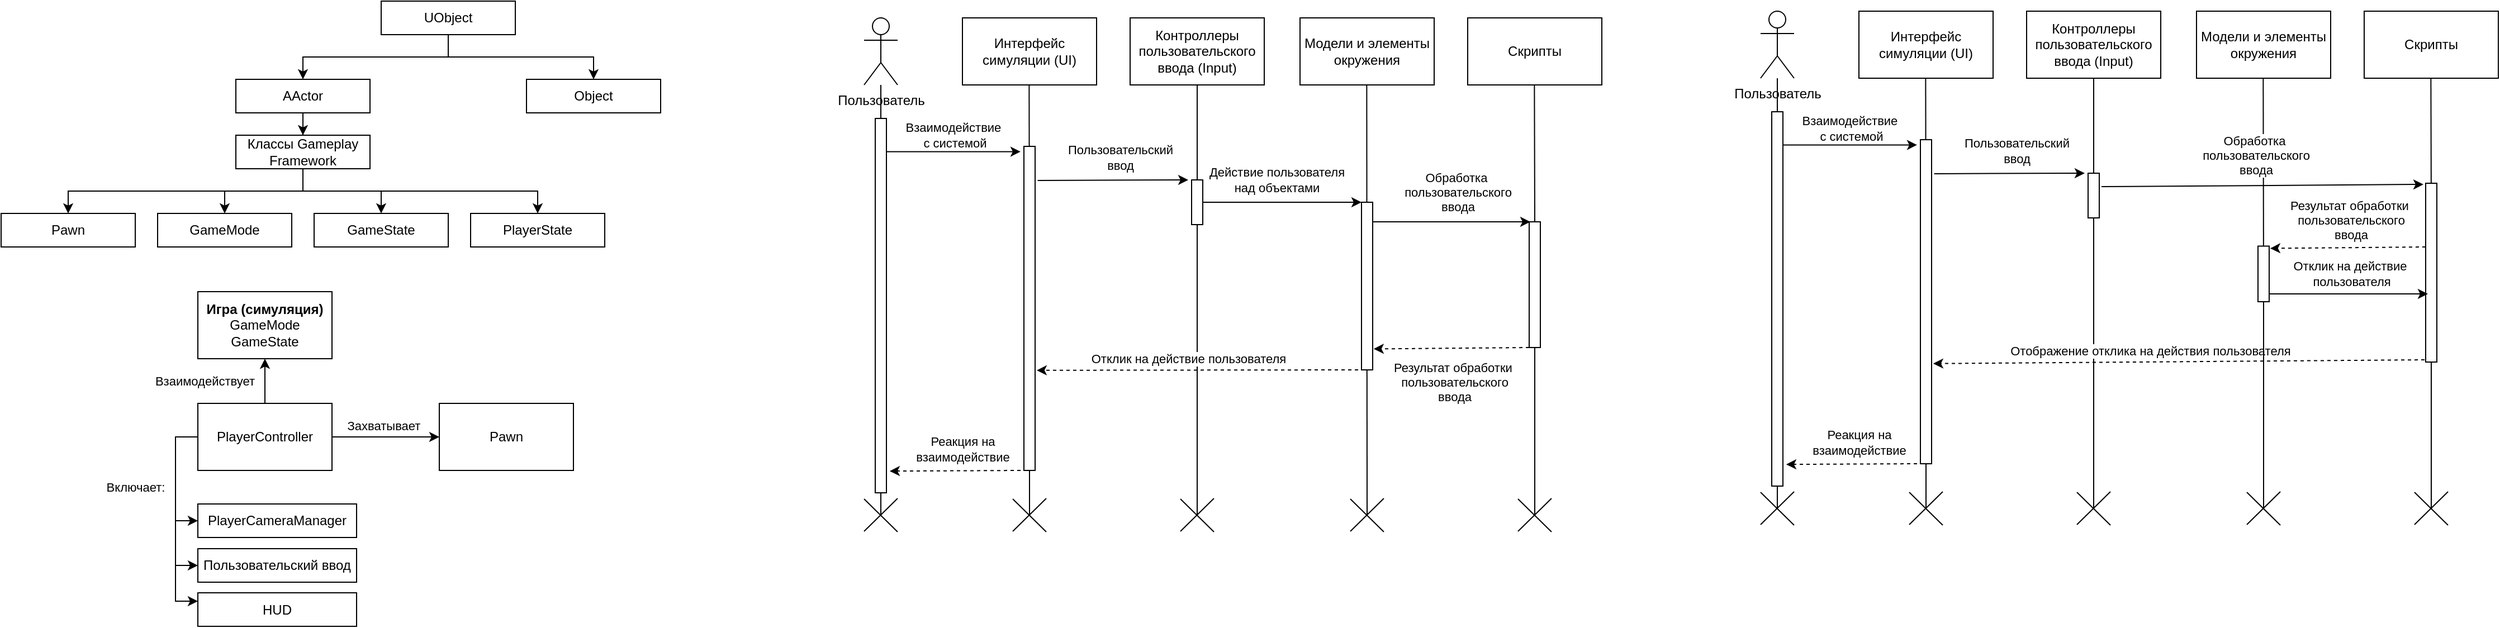 <mxfile version="21.3.3" type="device">
  <diagram name="Страница 1" id="Q1MdZvnlUk2GZYaM6FP0">
    <mxGraphModel dx="1014" dy="488" grid="0" gridSize="10" guides="1" tooltips="1" connect="1" arrows="1" fold="1" page="1" pageScale="1" pageWidth="827" pageHeight="1169" math="0" shadow="0">
      <root>
        <mxCell id="0" />
        <mxCell id="1" parent="0" />
        <mxCell id="MQloH2F7CVPT3M4eYKjn-5" style="edgeStyle=orthogonalEdgeStyle;rounded=0;orthogonalLoop=1;jettySize=auto;html=1;exitX=0.5;exitY=1;exitDx=0;exitDy=0;" parent="1" source="MQloH2F7CVPT3M4eYKjn-1" target="MQloH2F7CVPT3M4eYKjn-3" edge="1">
          <mxGeometry relative="1" as="geometry" />
        </mxCell>
        <mxCell id="MQloH2F7CVPT3M4eYKjn-6" style="edgeStyle=orthogonalEdgeStyle;rounded=0;orthogonalLoop=1;jettySize=auto;html=1;exitX=0.5;exitY=1;exitDx=0;exitDy=0;" parent="1" source="MQloH2F7CVPT3M4eYKjn-1" target="MQloH2F7CVPT3M4eYKjn-2" edge="1">
          <mxGeometry relative="1" as="geometry" />
        </mxCell>
        <mxCell id="MQloH2F7CVPT3M4eYKjn-1" value="UObject" style="rounded=0;whiteSpace=wrap;html=1;" parent="1" vertex="1">
          <mxGeometry x="458" y="40" width="120" height="30" as="geometry" />
        </mxCell>
        <mxCell id="MQloH2F7CVPT3M4eYKjn-2" value="Object" style="rounded=0;whiteSpace=wrap;html=1;" parent="1" vertex="1">
          <mxGeometry x="588" y="110" width="120" height="30" as="geometry" />
        </mxCell>
        <mxCell id="MQloH2F7CVPT3M4eYKjn-8" style="edgeStyle=orthogonalEdgeStyle;rounded=0;orthogonalLoop=1;jettySize=auto;html=1;exitX=0.5;exitY=1;exitDx=0;exitDy=0;" parent="1" source="MQloH2F7CVPT3M4eYKjn-3" target="MQloH2F7CVPT3M4eYKjn-7" edge="1">
          <mxGeometry relative="1" as="geometry" />
        </mxCell>
        <mxCell id="MQloH2F7CVPT3M4eYKjn-3" value="AActor" style="rounded=0;whiteSpace=wrap;html=1;" parent="1" vertex="1">
          <mxGeometry x="328" y="110" width="120" height="30" as="geometry" />
        </mxCell>
        <mxCell id="MQloH2F7CVPT3M4eYKjn-10" style="edgeStyle=orthogonalEdgeStyle;rounded=0;orthogonalLoop=1;jettySize=auto;html=1;exitX=0.5;exitY=1;exitDx=0;exitDy=0;" parent="1" source="MQloH2F7CVPT3M4eYKjn-7" target="MQloH2F7CVPT3M4eYKjn-9" edge="1">
          <mxGeometry relative="1" as="geometry" />
        </mxCell>
        <mxCell id="MQloH2F7CVPT3M4eYKjn-12" style="edgeStyle=orthogonalEdgeStyle;rounded=0;orthogonalLoop=1;jettySize=auto;html=1;exitX=0.5;exitY=1;exitDx=0;exitDy=0;" parent="1" source="MQloH2F7CVPT3M4eYKjn-7" target="MQloH2F7CVPT3M4eYKjn-11" edge="1">
          <mxGeometry relative="1" as="geometry" />
        </mxCell>
        <mxCell id="MQloH2F7CVPT3M4eYKjn-15" style="edgeStyle=orthogonalEdgeStyle;rounded=0;orthogonalLoop=1;jettySize=auto;html=1;exitX=0.5;exitY=1;exitDx=0;exitDy=0;" parent="1" source="MQloH2F7CVPT3M4eYKjn-7" target="MQloH2F7CVPT3M4eYKjn-14" edge="1">
          <mxGeometry relative="1" as="geometry" />
        </mxCell>
        <mxCell id="MQloH2F7CVPT3M4eYKjn-16" style="edgeStyle=orthogonalEdgeStyle;rounded=0;orthogonalLoop=1;jettySize=auto;html=1;exitX=0.5;exitY=1;exitDx=0;exitDy=0;" parent="1" source="MQloH2F7CVPT3M4eYKjn-7" target="MQloH2F7CVPT3M4eYKjn-13" edge="1">
          <mxGeometry relative="1" as="geometry" />
        </mxCell>
        <mxCell id="MQloH2F7CVPT3M4eYKjn-7" value="Классы Gameplay Framework" style="rounded=0;whiteSpace=wrap;html=1;" parent="1" vertex="1">
          <mxGeometry x="328" y="160" width="120" height="30" as="geometry" />
        </mxCell>
        <mxCell id="MQloH2F7CVPT3M4eYKjn-9" value="GameMode" style="rounded=0;whiteSpace=wrap;html=1;" parent="1" vertex="1">
          <mxGeometry x="258" y="230" width="120" height="30" as="geometry" />
        </mxCell>
        <mxCell id="MQloH2F7CVPT3M4eYKjn-11" value="GameState" style="rounded=0;whiteSpace=wrap;html=1;" parent="1" vertex="1">
          <mxGeometry x="398" y="230" width="120" height="30" as="geometry" />
        </mxCell>
        <mxCell id="MQloH2F7CVPT3M4eYKjn-13" value="PlayerState" style="rounded=0;whiteSpace=wrap;html=1;" parent="1" vertex="1">
          <mxGeometry x="538" y="230" width="120" height="30" as="geometry" />
        </mxCell>
        <mxCell id="MQloH2F7CVPT3M4eYKjn-14" value="Pawn" style="rounded=0;whiteSpace=wrap;html=1;" parent="1" vertex="1">
          <mxGeometry x="118" y="230" width="120" height="30" as="geometry" />
        </mxCell>
        <mxCell id="MQloH2F7CVPT3M4eYKjn-17" value="&lt;b&gt;Игра (симуляция)&lt;/b&gt;&lt;br&gt;GameMode&lt;br&gt;GameState" style="rounded=0;whiteSpace=wrap;html=1;" parent="1" vertex="1">
          <mxGeometry x="294" y="300" width="120" height="60" as="geometry" />
        </mxCell>
        <mxCell id="MQloH2F7CVPT3M4eYKjn-20" value="Захватывает" style="edgeStyle=orthogonalEdgeStyle;rounded=0;orthogonalLoop=1;jettySize=auto;html=1;exitX=1;exitY=0.5;exitDx=0;exitDy=0;" parent="1" source="MQloH2F7CVPT3M4eYKjn-18" target="MQloH2F7CVPT3M4eYKjn-19" edge="1">
          <mxGeometry x="-0.053" y="10" relative="1" as="geometry">
            <mxPoint as="offset" />
          </mxGeometry>
        </mxCell>
        <mxCell id="MQloH2F7CVPT3M4eYKjn-21" value="Взаимодействует" style="edgeStyle=orthogonalEdgeStyle;rounded=0;orthogonalLoop=1;jettySize=auto;html=1;exitX=0.5;exitY=0;exitDx=0;exitDy=0;" parent="1" source="MQloH2F7CVPT3M4eYKjn-18" target="MQloH2F7CVPT3M4eYKjn-17" edge="1">
          <mxGeometry y="54" relative="1" as="geometry">
            <mxPoint as="offset" />
          </mxGeometry>
        </mxCell>
        <mxCell id="MQloH2F7CVPT3M4eYKjn-31" style="edgeStyle=orthogonalEdgeStyle;rounded=0;orthogonalLoop=1;jettySize=auto;html=1;exitX=0;exitY=0.5;exitDx=0;exitDy=0;entryX=0;entryY=0.25;entryDx=0;entryDy=0;" parent="1" source="MQloH2F7CVPT3M4eYKjn-18" target="MQloH2F7CVPT3M4eYKjn-30" edge="1">
          <mxGeometry relative="1" as="geometry" />
        </mxCell>
        <mxCell id="MQloH2F7CVPT3M4eYKjn-32" style="edgeStyle=orthogonalEdgeStyle;rounded=0;orthogonalLoop=1;jettySize=auto;html=1;exitX=0;exitY=0.5;exitDx=0;exitDy=0;entryX=0;entryY=0.5;entryDx=0;entryDy=0;" parent="1" source="MQloH2F7CVPT3M4eYKjn-18" target="MQloH2F7CVPT3M4eYKjn-22" edge="1">
          <mxGeometry relative="1" as="geometry" />
        </mxCell>
        <mxCell id="MQloH2F7CVPT3M4eYKjn-33" style="edgeStyle=orthogonalEdgeStyle;rounded=0;orthogonalLoop=1;jettySize=auto;html=1;exitX=0;exitY=0.5;exitDx=0;exitDy=0;entryX=0;entryY=0.5;entryDx=0;entryDy=0;" parent="1" source="MQloH2F7CVPT3M4eYKjn-18" target="MQloH2F7CVPT3M4eYKjn-23" edge="1">
          <mxGeometry relative="1" as="geometry" />
        </mxCell>
        <mxCell id="MQloH2F7CVPT3M4eYKjn-34" value="Включает:" style="edgeLabel;html=1;align=center;verticalAlign=middle;resizable=0;points=[];" parent="MQloH2F7CVPT3M4eYKjn-33" vertex="1" connectable="0">
          <mxGeometry x="0.121" y="-2" relative="1" as="geometry">
            <mxPoint x="-34" as="offset" />
          </mxGeometry>
        </mxCell>
        <mxCell id="MQloH2F7CVPT3M4eYKjn-18" value="PlayerController" style="rounded=0;whiteSpace=wrap;html=1;" parent="1" vertex="1">
          <mxGeometry x="294" y="400" width="120" height="60" as="geometry" />
        </mxCell>
        <mxCell id="MQloH2F7CVPT3M4eYKjn-19" value="Pawn" style="rounded=0;whiteSpace=wrap;html=1;" parent="1" vertex="1">
          <mxGeometry x="510" y="400" width="120" height="60" as="geometry" />
        </mxCell>
        <mxCell id="MQloH2F7CVPT3M4eYKjn-22" value="Пользовательский ввод" style="rounded=0;whiteSpace=wrap;html=1;" parent="1" vertex="1">
          <mxGeometry x="294" y="530" width="142" height="30" as="geometry" />
        </mxCell>
        <mxCell id="MQloH2F7CVPT3M4eYKjn-23" value="PlayerCameraManager" style="rounded=0;whiteSpace=wrap;html=1;" parent="1" vertex="1">
          <mxGeometry x="294" y="490" width="142" height="30" as="geometry" />
        </mxCell>
        <mxCell id="MQloH2F7CVPT3M4eYKjn-30" value="HUD" style="rounded=0;whiteSpace=wrap;html=1;" parent="1" vertex="1">
          <mxGeometry x="294" y="569.5" width="142" height="30" as="geometry" />
        </mxCell>
        <mxCell id="JQZRyZqYHlPCDp3PxY8E-1" value="Пользователь" style="shape=umlActor;verticalLabelPosition=bottom;verticalAlign=top;html=1;outlineConnect=0;" vertex="1" parent="1">
          <mxGeometry x="890" y="55" width="30" height="60" as="geometry" />
        </mxCell>
        <mxCell id="JQZRyZqYHlPCDp3PxY8E-2" value="Интерфейс симуляции (UI)" style="rounded=0;whiteSpace=wrap;html=1;" vertex="1" parent="1">
          <mxGeometry x="978" y="55" width="120" height="60" as="geometry" />
        </mxCell>
        <mxCell id="JQZRyZqYHlPCDp3PxY8E-3" value="Контроллеры пользовательского ввода (Input)" style="rounded=0;whiteSpace=wrap;html=1;" vertex="1" parent="1">
          <mxGeometry x="1128" y="55" width="120" height="60" as="geometry" />
        </mxCell>
        <mxCell id="JQZRyZqYHlPCDp3PxY8E-4" value="Скрипты" style="rounded=0;whiteSpace=wrap;html=1;" vertex="1" parent="1">
          <mxGeometry x="1430" y="55" width="120" height="60" as="geometry" />
        </mxCell>
        <mxCell id="JQZRyZqYHlPCDp3PxY8E-5" value="Модели и элементы окружения" style="rounded=0;whiteSpace=wrap;html=1;" vertex="1" parent="1">
          <mxGeometry x="1280" y="55" width="120" height="60" as="geometry" />
        </mxCell>
        <mxCell id="JQZRyZqYHlPCDp3PxY8E-7" value="" style="endArrow=none;html=1;rounded=0;" edge="1" parent="1" target="JQZRyZqYHlPCDp3PxY8E-1">
          <mxGeometry width="50" height="50" relative="1" as="geometry">
            <mxPoint x="905" y="500" as="sourcePoint" />
            <mxPoint x="950" y="150" as="targetPoint" />
          </mxGeometry>
        </mxCell>
        <mxCell id="JQZRyZqYHlPCDp3PxY8E-8" value="" style="endArrow=none;html=1;rounded=0;" edge="1" parent="1" source="JQZRyZqYHlPCDp3PxY8E-13">
          <mxGeometry width="50" height="50" relative="1" as="geometry">
            <mxPoint x="1037.68" y="590" as="sourcePoint" />
            <mxPoint x="1037.68" y="115" as="targetPoint" />
          </mxGeometry>
        </mxCell>
        <mxCell id="JQZRyZqYHlPCDp3PxY8E-10" value="" style="endArrow=none;html=1;rounded=0;" edge="1" parent="1">
          <mxGeometry width="50" height="50" relative="1" as="geometry">
            <mxPoint x="1340" y="500" as="sourcePoint" />
            <mxPoint x="1339.68" y="115" as="targetPoint" />
          </mxGeometry>
        </mxCell>
        <mxCell id="JQZRyZqYHlPCDp3PxY8E-11" value="" style="endArrow=none;html=1;rounded=0;" edge="1" parent="1">
          <mxGeometry width="50" height="50" relative="1" as="geometry">
            <mxPoint x="1490" y="240" as="sourcePoint" />
            <mxPoint x="1489.68" y="115" as="targetPoint" />
          </mxGeometry>
        </mxCell>
        <mxCell id="JQZRyZqYHlPCDp3PxY8E-12" value="" style="rounded=0;whiteSpace=wrap;html=1;" vertex="1" parent="1">
          <mxGeometry x="900" y="145" width="10" height="335" as="geometry" />
        </mxCell>
        <mxCell id="JQZRyZqYHlPCDp3PxY8E-14" value="" style="endArrow=none;html=1;rounded=0;" edge="1" parent="1" target="JQZRyZqYHlPCDp3PxY8E-13">
          <mxGeometry width="50" height="50" relative="1" as="geometry">
            <mxPoint x="1038" y="500" as="sourcePoint" />
            <mxPoint x="1037.68" y="115" as="targetPoint" />
          </mxGeometry>
        </mxCell>
        <mxCell id="JQZRyZqYHlPCDp3PxY8E-13" value="" style="rounded=0;whiteSpace=wrap;html=1;" vertex="1" parent="1">
          <mxGeometry x="1033" y="170" width="10" height="290" as="geometry" />
        </mxCell>
        <mxCell id="JQZRyZqYHlPCDp3PxY8E-15" value="" style="endArrow=classic;html=1;rounded=0;" edge="1" parent="1">
          <mxGeometry width="50" height="50" relative="1" as="geometry">
            <mxPoint x="910" y="174.73" as="sourcePoint" />
            <mxPoint x="1030" y="174.73" as="targetPoint" />
          </mxGeometry>
        </mxCell>
        <mxCell id="JQZRyZqYHlPCDp3PxY8E-16" value="Взаимодействие&amp;nbsp;&lt;br&gt;с системой" style="edgeLabel;html=1;align=center;verticalAlign=middle;resizable=0;points=[];shadow=0;fillColor=none;strokeColor=#B9E0A5;" vertex="1" connectable="0" parent="JQZRyZqYHlPCDp3PxY8E-15">
          <mxGeometry x="0.407" y="-1" relative="1" as="geometry">
            <mxPoint x="-24" y="-16" as="offset" />
          </mxGeometry>
        </mxCell>
        <mxCell id="JQZRyZqYHlPCDp3PxY8E-18" value="" style="endArrow=classic;html=1;rounded=0;exitX=1.23;exitY=0.105;exitDx=0;exitDy=0;exitPerimeter=0;" edge="1" parent="1" source="JQZRyZqYHlPCDp3PxY8E-13">
          <mxGeometry width="50" height="50" relative="1" as="geometry">
            <mxPoint x="1040" y="190" as="sourcePoint" />
            <mxPoint x="1180" y="200" as="targetPoint" />
          </mxGeometry>
        </mxCell>
        <mxCell id="JQZRyZqYHlPCDp3PxY8E-35" value="Пользовательский&lt;br&gt;ввод" style="edgeLabel;html=1;align=center;verticalAlign=middle;resizable=0;points=[];" vertex="1" connectable="0" parent="JQZRyZqYHlPCDp3PxY8E-18">
          <mxGeometry x="0.127" relative="1" as="geometry">
            <mxPoint x="-3" y="-20" as="offset" />
          </mxGeometry>
        </mxCell>
        <mxCell id="JQZRyZqYHlPCDp3PxY8E-19" value="" style="endArrow=none;html=1;rounded=0;" edge="1" parent="1">
          <mxGeometry width="50" height="50" relative="1" as="geometry">
            <mxPoint x="1490" y="500" as="sourcePoint" />
            <mxPoint x="1490" y="240" as="targetPoint" />
          </mxGeometry>
        </mxCell>
        <mxCell id="JQZRyZqYHlPCDp3PxY8E-29" value="" style="html=1;labelBackgroundColor=#ffffff;startArrow=none;startFill=0;startSize=6;endArrow=classic;endFill=1;endSize=6;jettySize=auto;orthogonalLoop=1;strokeWidth=1;dashed=1;fontSize=14;rounded=0;entryX=1.295;entryY=0.942;entryDx=0;entryDy=0;entryPerimeter=0;" edge="1" parent="1" target="JQZRyZqYHlPCDp3PxY8E-12">
          <mxGeometry width="60" height="60" relative="1" as="geometry">
            <mxPoint x="1030" y="460" as="sourcePoint" />
            <mxPoint x="920" y="460" as="targetPoint" />
          </mxGeometry>
        </mxCell>
        <mxCell id="JQZRyZqYHlPCDp3PxY8E-31" value="Реакция на &lt;br&gt;взаимодействие" style="edgeLabel;html=1;align=center;verticalAlign=middle;resizable=0;points=[];" vertex="1" connectable="0" parent="JQZRyZqYHlPCDp3PxY8E-29">
          <mxGeometry x="0.212" y="1" relative="1" as="geometry">
            <mxPoint x="19" y="-21" as="offset" />
          </mxGeometry>
        </mxCell>
        <mxCell id="JQZRyZqYHlPCDp3PxY8E-34" value="" style="endArrow=none;html=1;rounded=0;entryX=0.5;entryY=1;entryDx=0;entryDy=0;" edge="1" parent="1" source="JQZRyZqYHlPCDp3PxY8E-41" target="JQZRyZqYHlPCDp3PxY8E-3">
          <mxGeometry width="50" height="50" relative="1" as="geometry">
            <mxPoint x="1187.68" y="590" as="sourcePoint" />
            <mxPoint x="1188" y="290" as="targetPoint" />
          </mxGeometry>
        </mxCell>
        <mxCell id="JQZRyZqYHlPCDp3PxY8E-36" value="" style="endArrow=classic;html=1;rounded=0;exitX=1;exitY=0.5;exitDx=0;exitDy=0;" edge="1" parent="1" source="JQZRyZqYHlPCDp3PxY8E-41">
          <mxGeometry width="50" height="50" relative="1" as="geometry">
            <mxPoint x="1200" y="220" as="sourcePoint" />
            <mxPoint x="1335" y="220" as="targetPoint" />
          </mxGeometry>
        </mxCell>
        <mxCell id="JQZRyZqYHlPCDp3PxY8E-46" value="Действие пользователя&lt;br&gt;над объектами" style="edgeLabel;html=1;align=center;verticalAlign=middle;resizable=0;points=[];" vertex="1" connectable="0" parent="JQZRyZqYHlPCDp3PxY8E-36">
          <mxGeometry x="-0.391" relative="1" as="geometry">
            <mxPoint x="23" y="-20" as="offset" />
          </mxGeometry>
        </mxCell>
        <mxCell id="JQZRyZqYHlPCDp3PxY8E-42" value="" style="endArrow=none;html=1;rounded=0;entryX=0.5;entryY=1;entryDx=0;entryDy=0;" edge="1" parent="1" target="JQZRyZqYHlPCDp3PxY8E-41">
          <mxGeometry width="50" height="50" relative="1" as="geometry">
            <mxPoint x="1188" y="500" as="sourcePoint" />
            <mxPoint x="1188" y="115" as="targetPoint" />
          </mxGeometry>
        </mxCell>
        <mxCell id="JQZRyZqYHlPCDp3PxY8E-41" value="" style="rounded=0;whiteSpace=wrap;html=1;" vertex="1" parent="1">
          <mxGeometry x="1183" y="200" width="10" height="40" as="geometry" />
        </mxCell>
        <mxCell id="JQZRyZqYHlPCDp3PxY8E-43" value="" style="rounded=0;whiteSpace=wrap;html=1;" vertex="1" parent="1">
          <mxGeometry x="1335" y="220" width="10" height="150" as="geometry" />
        </mxCell>
        <mxCell id="JQZRyZqYHlPCDp3PxY8E-44" value="" style="rounded=0;whiteSpace=wrap;html=1;" vertex="1" parent="1">
          <mxGeometry x="1485" y="237.5" width="10" height="112.5" as="geometry" />
        </mxCell>
        <mxCell id="JQZRyZqYHlPCDp3PxY8E-45" value="" style="endArrow=classic;html=1;rounded=0;exitX=1.112;exitY=0.089;exitDx=0;exitDy=0;exitPerimeter=0;" edge="1" parent="1">
          <mxGeometry width="50" height="50" relative="1" as="geometry">
            <mxPoint x="1345" y="237.5" as="sourcePoint" />
            <mxPoint x="1486" y="237.5" as="targetPoint" />
          </mxGeometry>
        </mxCell>
        <mxCell id="JQZRyZqYHlPCDp3PxY8E-47" value="Обработка&amp;nbsp;&lt;br&gt;пользовательского&lt;br&gt;ввода" style="edgeLabel;html=1;align=center;verticalAlign=middle;resizable=0;points=[];" vertex="1" connectable="0" parent="JQZRyZqYHlPCDp3PxY8E-45">
          <mxGeometry x="-0.145" relative="1" as="geometry">
            <mxPoint x="15" y="-27" as="offset" />
          </mxGeometry>
        </mxCell>
        <mxCell id="JQZRyZqYHlPCDp3PxY8E-48" value="" style="html=1;labelBackgroundColor=#ffffff;startArrow=none;startFill=0;startSize=6;endArrow=classic;endFill=1;endSize=6;jettySize=auto;orthogonalLoop=1;strokeWidth=1;dashed=1;fontSize=14;rounded=0;entryX=1.093;entryY=0.735;entryDx=0;entryDy=0;entryPerimeter=0;" edge="1" parent="1">
          <mxGeometry width="60" height="60" relative="1" as="geometry">
            <mxPoint x="1485" y="350" as="sourcePoint" />
            <mxPoint x="1345.93" y="351.25" as="targetPoint" />
          </mxGeometry>
        </mxCell>
        <mxCell id="JQZRyZqYHlPCDp3PxY8E-49" value="Результат обработки&amp;nbsp;&lt;br&gt;пользовательского&lt;br&gt;ввода" style="edgeLabel;html=1;align=center;verticalAlign=middle;resizable=0;points=[];" vertex="1" connectable="0" parent="JQZRyZqYHlPCDp3PxY8E-48">
          <mxGeometry x="0.212" y="1" relative="1" as="geometry">
            <mxPoint x="17" y="29" as="offset" />
          </mxGeometry>
        </mxCell>
        <mxCell id="JQZRyZqYHlPCDp3PxY8E-52" value="" style="html=1;labelBackgroundColor=#ffffff;startArrow=none;startFill=0;startSize=6;endArrow=classic;endFill=1;endSize=6;jettySize=auto;orthogonalLoop=1;strokeWidth=1;dashed=1;fontSize=14;rounded=0;entryX=1.143;entryY=0.691;entryDx=0;entryDy=0;entryPerimeter=0;" edge="1" parent="1" target="JQZRyZqYHlPCDp3PxY8E-13">
          <mxGeometry width="60" height="60" relative="1" as="geometry">
            <mxPoint x="1332" y="370" as="sourcePoint" />
            <mxPoint x="1193" y="371" as="targetPoint" />
          </mxGeometry>
        </mxCell>
        <mxCell id="JQZRyZqYHlPCDp3PxY8E-53" value="Отклик на действие пользователя" style="edgeLabel;html=1;align=center;verticalAlign=middle;resizable=0;points=[];" vertex="1" connectable="0" parent="JQZRyZqYHlPCDp3PxY8E-52">
          <mxGeometry x="0.212" y="1" relative="1" as="geometry">
            <mxPoint x="22" y="-11" as="offset" />
          </mxGeometry>
        </mxCell>
        <mxCell id="JQZRyZqYHlPCDp3PxY8E-59" value="" style="group" vertex="1" connectable="0" parent="1">
          <mxGeometry x="890" y="485" width="30" height="30" as="geometry" />
        </mxCell>
        <mxCell id="JQZRyZqYHlPCDp3PxY8E-57" value="" style="endArrow=none;html=1;rounded=0;" edge="1" parent="JQZRyZqYHlPCDp3PxY8E-59">
          <mxGeometry width="50" height="50" relative="1" as="geometry">
            <mxPoint y="29.5" as="sourcePoint" />
            <mxPoint x="30" as="targetPoint" />
          </mxGeometry>
        </mxCell>
        <mxCell id="JQZRyZqYHlPCDp3PxY8E-58" value="" style="endArrow=none;html=1;rounded=0;" edge="1" parent="JQZRyZqYHlPCDp3PxY8E-59">
          <mxGeometry width="50" height="50" relative="1" as="geometry">
            <mxPoint y="0.5" as="sourcePoint" />
            <mxPoint x="30" y="30" as="targetPoint" />
          </mxGeometry>
        </mxCell>
        <mxCell id="JQZRyZqYHlPCDp3PxY8E-60" value="" style="group" vertex="1" connectable="0" parent="1">
          <mxGeometry x="1023" y="485" width="30" height="30" as="geometry" />
        </mxCell>
        <mxCell id="JQZRyZqYHlPCDp3PxY8E-61" value="" style="endArrow=none;html=1;rounded=0;" edge="1" parent="JQZRyZqYHlPCDp3PxY8E-60">
          <mxGeometry width="50" height="50" relative="1" as="geometry">
            <mxPoint y="29.5" as="sourcePoint" />
            <mxPoint x="30" as="targetPoint" />
          </mxGeometry>
        </mxCell>
        <mxCell id="JQZRyZqYHlPCDp3PxY8E-62" value="" style="endArrow=none;html=1;rounded=0;" edge="1" parent="JQZRyZqYHlPCDp3PxY8E-60">
          <mxGeometry width="50" height="50" relative="1" as="geometry">
            <mxPoint y="0.5" as="sourcePoint" />
            <mxPoint x="30" y="30" as="targetPoint" />
          </mxGeometry>
        </mxCell>
        <mxCell id="JQZRyZqYHlPCDp3PxY8E-63" value="" style="group" vertex="1" connectable="0" parent="1">
          <mxGeometry x="1173" y="485" width="30" height="30" as="geometry" />
        </mxCell>
        <mxCell id="JQZRyZqYHlPCDp3PxY8E-64" value="" style="endArrow=none;html=1;rounded=0;" edge="1" parent="JQZRyZqYHlPCDp3PxY8E-63">
          <mxGeometry width="50" height="50" relative="1" as="geometry">
            <mxPoint y="29.5" as="sourcePoint" />
            <mxPoint x="30" as="targetPoint" />
          </mxGeometry>
        </mxCell>
        <mxCell id="JQZRyZqYHlPCDp3PxY8E-65" value="" style="endArrow=none;html=1;rounded=0;" edge="1" parent="JQZRyZqYHlPCDp3PxY8E-63">
          <mxGeometry width="50" height="50" relative="1" as="geometry">
            <mxPoint y="0.5" as="sourcePoint" />
            <mxPoint x="30" y="30" as="targetPoint" />
          </mxGeometry>
        </mxCell>
        <mxCell id="JQZRyZqYHlPCDp3PxY8E-69" value="" style="group" vertex="1" connectable="0" parent="1">
          <mxGeometry x="1325" y="485" width="30" height="30" as="geometry" />
        </mxCell>
        <mxCell id="JQZRyZqYHlPCDp3PxY8E-70" value="" style="endArrow=none;html=1;rounded=0;" edge="1" parent="JQZRyZqYHlPCDp3PxY8E-69">
          <mxGeometry width="50" height="50" relative="1" as="geometry">
            <mxPoint y="29.5" as="sourcePoint" />
            <mxPoint x="30" as="targetPoint" />
          </mxGeometry>
        </mxCell>
        <mxCell id="JQZRyZqYHlPCDp3PxY8E-71" value="" style="endArrow=none;html=1;rounded=0;" edge="1" parent="JQZRyZqYHlPCDp3PxY8E-69">
          <mxGeometry width="50" height="50" relative="1" as="geometry">
            <mxPoint y="0.5" as="sourcePoint" />
            <mxPoint x="30" y="30" as="targetPoint" />
          </mxGeometry>
        </mxCell>
        <mxCell id="JQZRyZqYHlPCDp3PxY8E-72" value="" style="group" vertex="1" connectable="0" parent="1">
          <mxGeometry x="1475" y="485" width="30" height="30" as="geometry" />
        </mxCell>
        <mxCell id="JQZRyZqYHlPCDp3PxY8E-73" value="" style="endArrow=none;html=1;rounded=0;" edge="1" parent="JQZRyZqYHlPCDp3PxY8E-72">
          <mxGeometry width="50" height="50" relative="1" as="geometry">
            <mxPoint y="29.5" as="sourcePoint" />
            <mxPoint x="30" as="targetPoint" />
          </mxGeometry>
        </mxCell>
        <mxCell id="JQZRyZqYHlPCDp3PxY8E-74" value="" style="endArrow=none;html=1;rounded=0;" edge="1" parent="JQZRyZqYHlPCDp3PxY8E-72">
          <mxGeometry width="50" height="50" relative="1" as="geometry">
            <mxPoint y="0.5" as="sourcePoint" />
            <mxPoint x="30" y="30" as="targetPoint" />
          </mxGeometry>
        </mxCell>
        <mxCell id="JQZRyZqYHlPCDp3PxY8E-123" value="Пользователь" style="shape=umlActor;verticalLabelPosition=bottom;verticalAlign=top;html=1;outlineConnect=0;" vertex="1" parent="1">
          <mxGeometry x="1692" y="49" width="30" height="60" as="geometry" />
        </mxCell>
        <mxCell id="JQZRyZqYHlPCDp3PxY8E-124" value="Интерфейс симуляции (UI)" style="rounded=0;whiteSpace=wrap;html=1;" vertex="1" parent="1">
          <mxGeometry x="1780" y="49" width="120" height="60" as="geometry" />
        </mxCell>
        <mxCell id="JQZRyZqYHlPCDp3PxY8E-125" value="Контроллеры пользовательского ввода (Input)" style="rounded=0;whiteSpace=wrap;html=1;" vertex="1" parent="1">
          <mxGeometry x="1930" y="49" width="120" height="60" as="geometry" />
        </mxCell>
        <mxCell id="JQZRyZqYHlPCDp3PxY8E-126" value="Скрипты" style="rounded=0;whiteSpace=wrap;html=1;" vertex="1" parent="1">
          <mxGeometry x="2232" y="49" width="120" height="60" as="geometry" />
        </mxCell>
        <mxCell id="JQZRyZqYHlPCDp3PxY8E-127" value="Модели и элементы окружения" style="rounded=0;whiteSpace=wrap;html=1;" vertex="1" parent="1">
          <mxGeometry x="2082" y="49" width="120" height="60" as="geometry" />
        </mxCell>
        <mxCell id="JQZRyZqYHlPCDp3PxY8E-128" value="" style="endArrow=none;html=1;rounded=0;" edge="1" parent="1" target="JQZRyZqYHlPCDp3PxY8E-123">
          <mxGeometry width="50" height="50" relative="1" as="geometry">
            <mxPoint x="1707" y="494" as="sourcePoint" />
            <mxPoint x="1752" y="144" as="targetPoint" />
          </mxGeometry>
        </mxCell>
        <mxCell id="JQZRyZqYHlPCDp3PxY8E-129" value="" style="endArrow=none;html=1;rounded=0;" edge="1" parent="1" source="JQZRyZqYHlPCDp3PxY8E-134">
          <mxGeometry width="50" height="50" relative="1" as="geometry">
            <mxPoint x="1839.68" y="584" as="sourcePoint" />
            <mxPoint x="1839.68" y="109" as="targetPoint" />
          </mxGeometry>
        </mxCell>
        <mxCell id="JQZRyZqYHlPCDp3PxY8E-130" value="" style="endArrow=none;html=1;rounded=0;" edge="1" parent="1" source="JQZRyZqYHlPCDp3PxY8E-147">
          <mxGeometry width="50" height="50" relative="1" as="geometry">
            <mxPoint x="2142" y="494" as="sourcePoint" />
            <mxPoint x="2141.68" y="109" as="targetPoint" />
          </mxGeometry>
        </mxCell>
        <mxCell id="JQZRyZqYHlPCDp3PxY8E-131" value="" style="endArrow=none;html=1;rounded=0;" edge="1" parent="1">
          <mxGeometry width="50" height="50" relative="1" as="geometry">
            <mxPoint x="2292" y="234" as="sourcePoint" />
            <mxPoint x="2291.68" y="109" as="targetPoint" />
          </mxGeometry>
        </mxCell>
        <mxCell id="JQZRyZqYHlPCDp3PxY8E-132" value="" style="rounded=0;whiteSpace=wrap;html=1;" vertex="1" parent="1">
          <mxGeometry x="1702" y="139" width="10" height="335" as="geometry" />
        </mxCell>
        <mxCell id="JQZRyZqYHlPCDp3PxY8E-133" value="" style="endArrow=none;html=1;rounded=0;" edge="1" parent="1" target="JQZRyZqYHlPCDp3PxY8E-134">
          <mxGeometry width="50" height="50" relative="1" as="geometry">
            <mxPoint x="1840" y="494" as="sourcePoint" />
            <mxPoint x="1839.68" y="109" as="targetPoint" />
          </mxGeometry>
        </mxCell>
        <mxCell id="JQZRyZqYHlPCDp3PxY8E-134" value="" style="rounded=0;whiteSpace=wrap;html=1;" vertex="1" parent="1">
          <mxGeometry x="1835" y="164" width="10" height="290" as="geometry" />
        </mxCell>
        <mxCell id="JQZRyZqYHlPCDp3PxY8E-135" value="" style="endArrow=classic;html=1;rounded=0;" edge="1" parent="1">
          <mxGeometry width="50" height="50" relative="1" as="geometry">
            <mxPoint x="1712" y="168.73" as="sourcePoint" />
            <mxPoint x="1832" y="168.73" as="targetPoint" />
          </mxGeometry>
        </mxCell>
        <mxCell id="JQZRyZqYHlPCDp3PxY8E-136" value="Взаимодействие&amp;nbsp;&lt;br&gt;с системой" style="edgeLabel;html=1;align=center;verticalAlign=middle;resizable=0;points=[];shadow=0;fillColor=none;strokeColor=#B9E0A5;" vertex="1" connectable="0" parent="JQZRyZqYHlPCDp3PxY8E-135">
          <mxGeometry x="0.407" y="-1" relative="1" as="geometry">
            <mxPoint x="-24" y="-16" as="offset" />
          </mxGeometry>
        </mxCell>
        <mxCell id="JQZRyZqYHlPCDp3PxY8E-137" value="" style="endArrow=classic;html=1;rounded=0;exitX=1.23;exitY=0.105;exitDx=0;exitDy=0;exitPerimeter=0;" edge="1" parent="1" source="JQZRyZqYHlPCDp3PxY8E-134">
          <mxGeometry width="50" height="50" relative="1" as="geometry">
            <mxPoint x="1842" y="184" as="sourcePoint" />
            <mxPoint x="1982" y="194" as="targetPoint" />
          </mxGeometry>
        </mxCell>
        <mxCell id="JQZRyZqYHlPCDp3PxY8E-138" value="Пользовательский&lt;br&gt;ввод" style="edgeLabel;html=1;align=center;verticalAlign=middle;resizable=0;points=[];" vertex="1" connectable="0" parent="JQZRyZqYHlPCDp3PxY8E-137">
          <mxGeometry x="0.127" relative="1" as="geometry">
            <mxPoint x="-3" y="-20" as="offset" />
          </mxGeometry>
        </mxCell>
        <mxCell id="JQZRyZqYHlPCDp3PxY8E-139" value="" style="endArrow=none;html=1;rounded=0;" edge="1" parent="1" source="JQZRyZqYHlPCDp3PxY8E-148">
          <mxGeometry width="50" height="50" relative="1" as="geometry">
            <mxPoint x="2292" y="494" as="sourcePoint" />
            <mxPoint x="2292" y="234" as="targetPoint" />
          </mxGeometry>
        </mxCell>
        <mxCell id="JQZRyZqYHlPCDp3PxY8E-140" value="" style="html=1;labelBackgroundColor=#ffffff;startArrow=none;startFill=0;startSize=6;endArrow=classic;endFill=1;endSize=6;jettySize=auto;orthogonalLoop=1;strokeWidth=1;dashed=1;fontSize=14;rounded=0;entryX=1.295;entryY=0.942;entryDx=0;entryDy=0;entryPerimeter=0;" edge="1" parent="1" target="JQZRyZqYHlPCDp3PxY8E-132">
          <mxGeometry width="60" height="60" relative="1" as="geometry">
            <mxPoint x="1832" y="454" as="sourcePoint" />
            <mxPoint x="1722" y="454" as="targetPoint" />
          </mxGeometry>
        </mxCell>
        <mxCell id="JQZRyZqYHlPCDp3PxY8E-141" value="Реакция на &lt;br&gt;взаимодействие" style="edgeLabel;html=1;align=center;verticalAlign=middle;resizable=0;points=[];" vertex="1" connectable="0" parent="JQZRyZqYHlPCDp3PxY8E-140">
          <mxGeometry x="0.212" y="1" relative="1" as="geometry">
            <mxPoint x="19" y="-21" as="offset" />
          </mxGeometry>
        </mxCell>
        <mxCell id="JQZRyZqYHlPCDp3PxY8E-142" value="" style="endArrow=none;html=1;rounded=0;entryX=0.5;entryY=1;entryDx=0;entryDy=0;" edge="1" parent="1" source="JQZRyZqYHlPCDp3PxY8E-146" target="JQZRyZqYHlPCDp3PxY8E-125">
          <mxGeometry width="50" height="50" relative="1" as="geometry">
            <mxPoint x="1989.68" y="584" as="sourcePoint" />
            <mxPoint x="1990" y="284" as="targetPoint" />
          </mxGeometry>
        </mxCell>
        <mxCell id="JQZRyZqYHlPCDp3PxY8E-145" value="" style="endArrow=none;html=1;rounded=0;entryX=0.5;entryY=1;entryDx=0;entryDy=0;" edge="1" parent="1" target="JQZRyZqYHlPCDp3PxY8E-146">
          <mxGeometry width="50" height="50" relative="1" as="geometry">
            <mxPoint x="1990" y="494" as="sourcePoint" />
            <mxPoint x="1990" y="109" as="targetPoint" />
          </mxGeometry>
        </mxCell>
        <mxCell id="JQZRyZqYHlPCDp3PxY8E-146" value="" style="rounded=0;whiteSpace=wrap;html=1;" vertex="1" parent="1">
          <mxGeometry x="1985" y="194" width="10" height="40" as="geometry" />
        </mxCell>
        <mxCell id="JQZRyZqYHlPCDp3PxY8E-149" value="" style="endArrow=classic;html=1;rounded=0;exitX=1.112;exitY=0.089;exitDx=0;exitDy=0;exitPerimeter=0;" edge="1" parent="1">
          <mxGeometry width="50" height="50" relative="1" as="geometry">
            <mxPoint x="1997" y="206" as="sourcePoint" />
            <mxPoint x="2285" y="204" as="targetPoint" />
          </mxGeometry>
        </mxCell>
        <mxCell id="JQZRyZqYHlPCDp3PxY8E-150" value="Обработка&amp;nbsp;&lt;br&gt;пользовательского&lt;br&gt;ввода" style="edgeLabel;html=1;align=center;verticalAlign=middle;resizable=0;points=[];" vertex="1" connectable="0" parent="JQZRyZqYHlPCDp3PxY8E-149">
          <mxGeometry x="-0.145" relative="1" as="geometry">
            <mxPoint x="15" y="-27" as="offset" />
          </mxGeometry>
        </mxCell>
        <mxCell id="JQZRyZqYHlPCDp3PxY8E-151" value="" style="html=1;labelBackgroundColor=#ffffff;startArrow=none;startFill=0;startSize=6;endArrow=classic;endFill=1;endSize=6;jettySize=auto;orthogonalLoop=1;strokeWidth=1;dashed=1;fontSize=14;rounded=0;entryX=1.093;entryY=0.735;entryDx=0;entryDy=0;entryPerimeter=0;" edge="1" parent="1">
          <mxGeometry width="60" height="60" relative="1" as="geometry">
            <mxPoint x="2287" y="260" as="sourcePoint" />
            <mxPoint x="2147.93" y="261.25" as="targetPoint" />
          </mxGeometry>
        </mxCell>
        <mxCell id="JQZRyZqYHlPCDp3PxY8E-152" value="Результат обработки&amp;nbsp;&lt;br&gt;пользовательского&lt;br&gt;ввода" style="edgeLabel;html=1;align=center;verticalAlign=middle;resizable=0;points=[];" vertex="1" connectable="0" parent="JQZRyZqYHlPCDp3PxY8E-151">
          <mxGeometry x="0.212" y="1" relative="1" as="geometry">
            <mxPoint x="17" y="-26" as="offset" />
          </mxGeometry>
        </mxCell>
        <mxCell id="JQZRyZqYHlPCDp3PxY8E-153" value="" style="html=1;labelBackgroundColor=#ffffff;startArrow=none;startFill=0;startSize=6;endArrow=classic;endFill=1;endSize=6;jettySize=auto;orthogonalLoop=1;strokeWidth=1;dashed=1;fontSize=14;rounded=0;entryX=1.143;entryY=0.691;entryDx=0;entryDy=0;entryPerimeter=0;" edge="1" parent="1" target="JQZRyZqYHlPCDp3PxY8E-134">
          <mxGeometry width="60" height="60" relative="1" as="geometry">
            <mxPoint x="2286" y="361" as="sourcePoint" />
            <mxPoint x="1995" y="365" as="targetPoint" />
          </mxGeometry>
        </mxCell>
        <mxCell id="JQZRyZqYHlPCDp3PxY8E-154" value="Отображение отклика на действия пользователя&amp;nbsp;" style="edgeLabel;html=1;align=center;verticalAlign=middle;resizable=0;points=[];" vertex="1" connectable="0" parent="JQZRyZqYHlPCDp3PxY8E-153">
          <mxGeometry x="0.212" y="1" relative="1" as="geometry">
            <mxPoint x="22" y="-11" as="offset" />
          </mxGeometry>
        </mxCell>
        <mxCell id="JQZRyZqYHlPCDp3PxY8E-155" value="" style="group" vertex="1" connectable="0" parent="1">
          <mxGeometry x="1692" y="479" width="30" height="30" as="geometry" />
        </mxCell>
        <mxCell id="JQZRyZqYHlPCDp3PxY8E-156" value="" style="endArrow=none;html=1;rounded=0;" edge="1" parent="JQZRyZqYHlPCDp3PxY8E-155">
          <mxGeometry width="50" height="50" relative="1" as="geometry">
            <mxPoint y="29.5" as="sourcePoint" />
            <mxPoint x="30" as="targetPoint" />
          </mxGeometry>
        </mxCell>
        <mxCell id="JQZRyZqYHlPCDp3PxY8E-157" value="" style="endArrow=none;html=1;rounded=0;" edge="1" parent="JQZRyZqYHlPCDp3PxY8E-155">
          <mxGeometry width="50" height="50" relative="1" as="geometry">
            <mxPoint y="0.5" as="sourcePoint" />
            <mxPoint x="30" y="30" as="targetPoint" />
          </mxGeometry>
        </mxCell>
        <mxCell id="JQZRyZqYHlPCDp3PxY8E-158" value="" style="group" vertex="1" connectable="0" parent="1">
          <mxGeometry x="1825" y="479" width="30" height="30" as="geometry" />
        </mxCell>
        <mxCell id="JQZRyZqYHlPCDp3PxY8E-159" value="" style="endArrow=none;html=1;rounded=0;" edge="1" parent="JQZRyZqYHlPCDp3PxY8E-158">
          <mxGeometry width="50" height="50" relative="1" as="geometry">
            <mxPoint y="29.5" as="sourcePoint" />
            <mxPoint x="30" as="targetPoint" />
          </mxGeometry>
        </mxCell>
        <mxCell id="JQZRyZqYHlPCDp3PxY8E-160" value="" style="endArrow=none;html=1;rounded=0;" edge="1" parent="JQZRyZqYHlPCDp3PxY8E-158">
          <mxGeometry width="50" height="50" relative="1" as="geometry">
            <mxPoint y="0.5" as="sourcePoint" />
            <mxPoint x="30" y="30" as="targetPoint" />
          </mxGeometry>
        </mxCell>
        <mxCell id="JQZRyZqYHlPCDp3PxY8E-161" value="" style="group" vertex="1" connectable="0" parent="1">
          <mxGeometry x="1975" y="479" width="30" height="30" as="geometry" />
        </mxCell>
        <mxCell id="JQZRyZqYHlPCDp3PxY8E-162" value="" style="endArrow=none;html=1;rounded=0;" edge="1" parent="JQZRyZqYHlPCDp3PxY8E-161">
          <mxGeometry width="50" height="50" relative="1" as="geometry">
            <mxPoint y="29.5" as="sourcePoint" />
            <mxPoint x="30" as="targetPoint" />
          </mxGeometry>
        </mxCell>
        <mxCell id="JQZRyZqYHlPCDp3PxY8E-163" value="" style="endArrow=none;html=1;rounded=0;" edge="1" parent="JQZRyZqYHlPCDp3PxY8E-161">
          <mxGeometry width="50" height="50" relative="1" as="geometry">
            <mxPoint y="0.5" as="sourcePoint" />
            <mxPoint x="30" y="30" as="targetPoint" />
          </mxGeometry>
        </mxCell>
        <mxCell id="JQZRyZqYHlPCDp3PxY8E-164" value="" style="group" vertex="1" connectable="0" parent="1">
          <mxGeometry x="2127" y="479" width="30" height="30" as="geometry" />
        </mxCell>
        <mxCell id="JQZRyZqYHlPCDp3PxY8E-165" value="" style="endArrow=none;html=1;rounded=0;" edge="1" parent="JQZRyZqYHlPCDp3PxY8E-164">
          <mxGeometry width="50" height="50" relative="1" as="geometry">
            <mxPoint y="29.5" as="sourcePoint" />
            <mxPoint x="30" as="targetPoint" />
          </mxGeometry>
        </mxCell>
        <mxCell id="JQZRyZqYHlPCDp3PxY8E-166" value="" style="endArrow=none;html=1;rounded=0;" edge="1" parent="JQZRyZqYHlPCDp3PxY8E-164">
          <mxGeometry width="50" height="50" relative="1" as="geometry">
            <mxPoint y="0.5" as="sourcePoint" />
            <mxPoint x="30" y="30" as="targetPoint" />
          </mxGeometry>
        </mxCell>
        <mxCell id="JQZRyZqYHlPCDp3PxY8E-167" value="" style="group" vertex="1" connectable="0" parent="1">
          <mxGeometry x="2277" y="479" width="30" height="30" as="geometry" />
        </mxCell>
        <mxCell id="JQZRyZqYHlPCDp3PxY8E-168" value="" style="endArrow=none;html=1;rounded=0;" edge="1" parent="JQZRyZqYHlPCDp3PxY8E-167">
          <mxGeometry width="50" height="50" relative="1" as="geometry">
            <mxPoint y="29.5" as="sourcePoint" />
            <mxPoint x="30" as="targetPoint" />
          </mxGeometry>
        </mxCell>
        <mxCell id="JQZRyZqYHlPCDp3PxY8E-169" value="" style="endArrow=none;html=1;rounded=0;" edge="1" parent="JQZRyZqYHlPCDp3PxY8E-167">
          <mxGeometry width="50" height="50" relative="1" as="geometry">
            <mxPoint y="0.5" as="sourcePoint" />
            <mxPoint x="30" y="30" as="targetPoint" />
          </mxGeometry>
        </mxCell>
        <mxCell id="JQZRyZqYHlPCDp3PxY8E-170" value="" style="endArrow=none;html=1;rounded=0;" edge="1" parent="1" target="JQZRyZqYHlPCDp3PxY8E-148">
          <mxGeometry width="50" height="50" relative="1" as="geometry">
            <mxPoint x="2292" y="494" as="sourcePoint" />
            <mxPoint x="2292" y="234" as="targetPoint" />
          </mxGeometry>
        </mxCell>
        <mxCell id="JQZRyZqYHlPCDp3PxY8E-148" value="" style="rounded=0;whiteSpace=wrap;html=1;" vertex="1" parent="1">
          <mxGeometry x="2287" y="203" width="10" height="160" as="geometry" />
        </mxCell>
        <mxCell id="JQZRyZqYHlPCDp3PxY8E-171" value="" style="endArrow=none;html=1;rounded=0;" edge="1" parent="1" target="JQZRyZqYHlPCDp3PxY8E-147">
          <mxGeometry width="50" height="50" relative="1" as="geometry">
            <mxPoint x="2142" y="494" as="sourcePoint" />
            <mxPoint x="2141.68" y="109" as="targetPoint" />
          </mxGeometry>
        </mxCell>
        <mxCell id="JQZRyZqYHlPCDp3PxY8E-147" value="" style="rounded=0;whiteSpace=wrap;html=1;" vertex="1" parent="1">
          <mxGeometry x="2137" y="259.25" width="10" height="49.75" as="geometry" />
        </mxCell>
        <mxCell id="JQZRyZqYHlPCDp3PxY8E-172" value="" style="endArrow=classic;html=1;rounded=0;exitX=1;exitY=0.5;exitDx=0;exitDy=0;" edge="1" parent="1">
          <mxGeometry width="50" height="50" relative="1" as="geometry">
            <mxPoint x="2147" y="302" as="sourcePoint" />
            <mxPoint x="2289" y="302" as="targetPoint" />
          </mxGeometry>
        </mxCell>
        <mxCell id="JQZRyZqYHlPCDp3PxY8E-173" value="Отклик на действие&lt;br&gt;&amp;nbsp;пользователя" style="edgeLabel;html=1;align=center;verticalAlign=middle;resizable=0;points=[];" vertex="1" connectable="0" parent="JQZRyZqYHlPCDp3PxY8E-172">
          <mxGeometry x="-0.391" relative="1" as="geometry">
            <mxPoint x="29" y="-18" as="offset" />
          </mxGeometry>
        </mxCell>
      </root>
    </mxGraphModel>
  </diagram>
</mxfile>
